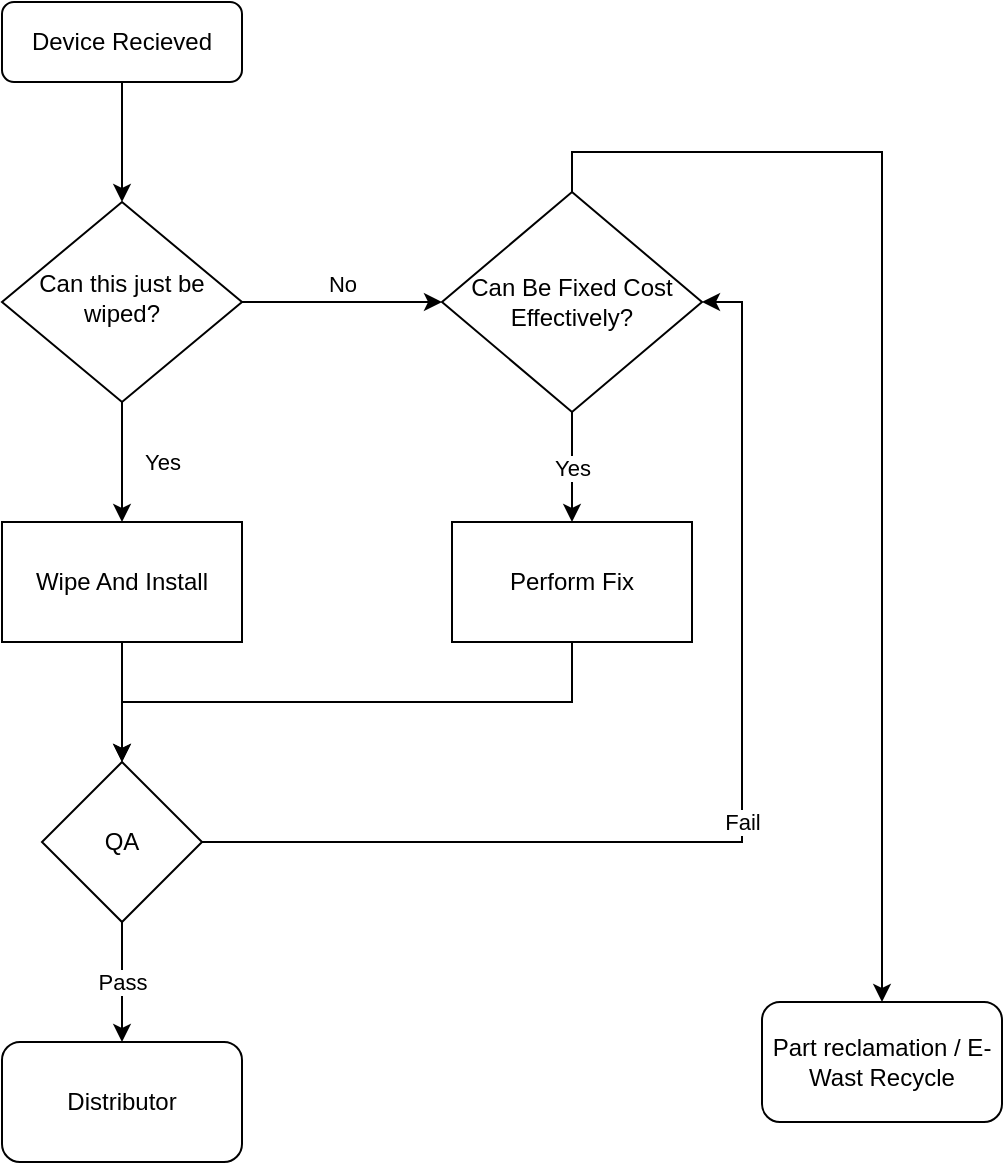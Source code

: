 <mxfile version="13.3.0" type="github"><diagram id="C5RBs43oDa-KdzZeNtuy" name="Page-1"><mxGraphModel dx="763" dy="1322" grid="1" gridSize="10" guides="1" tooltips="1" connect="1" arrows="1" fold="1" page="1" pageScale="1" pageWidth="827" pageHeight="1169" math="0" shadow="0"><root><mxCell id="WIyWlLk6GJQsqaUBKTNV-0"/><mxCell id="WIyWlLk6GJQsqaUBKTNV-1" parent="WIyWlLk6GJQsqaUBKTNV-0"/><mxCell id="WIyWlLk6GJQsqaUBKTNV-2" value="" style="rounded=0;html=1;jettySize=auto;orthogonalLoop=1;fontSize=11;endArrow=classic;endFill=1;endSize=6;strokeWidth=1;shadow=0;labelBackgroundColor=none;edgeStyle=orthogonalEdgeStyle;" parent="WIyWlLk6GJQsqaUBKTNV-1" source="WIyWlLk6GJQsqaUBKTNV-3" target="WIyWlLk6GJQsqaUBKTNV-6" edge="1"><mxGeometry relative="1" as="geometry"/></mxCell><mxCell id="WIyWlLk6GJQsqaUBKTNV-3" value="Device Recieved" style="rounded=1;whiteSpace=wrap;html=1;fontSize=12;glass=0;strokeWidth=1;shadow=0;" parent="WIyWlLk6GJQsqaUBKTNV-1" vertex="1"><mxGeometry x="170" y="70" width="120" height="40" as="geometry"/></mxCell><mxCell id="WIyWlLk6GJQsqaUBKTNV-4" value="Yes" style="rounded=0;html=1;jettySize=auto;orthogonalLoop=1;fontSize=11;endArrow=classic;endFill=1;endSize=6;strokeWidth=1;shadow=0;labelBackgroundColor=none;edgeStyle=orthogonalEdgeStyle;" parent="WIyWlLk6GJQsqaUBKTNV-1" source="WIyWlLk6GJQsqaUBKTNV-6" target="hbPkSJkGyIuz_8Rt4y-C-0" edge="1"><mxGeometry y="20" relative="1" as="geometry"><mxPoint as="offset"/><mxPoint x="230" y="330" as="targetPoint"/></mxGeometry></mxCell><mxCell id="WIyWlLk6GJQsqaUBKTNV-5" value="No" style="edgeStyle=orthogonalEdgeStyle;rounded=0;html=1;jettySize=auto;orthogonalLoop=1;fontSize=11;endArrow=classic;endFill=1;endSize=6;strokeWidth=1;shadow=0;labelBackgroundColor=none;" parent="WIyWlLk6GJQsqaUBKTNV-1" source="WIyWlLk6GJQsqaUBKTNV-6" edge="1"><mxGeometry y="10" relative="1" as="geometry"><mxPoint as="offset"/><mxPoint x="390" y="220" as="targetPoint"/></mxGeometry></mxCell><mxCell id="WIyWlLk6GJQsqaUBKTNV-6" value="Can this just be wiped?" style="rhombus;whiteSpace=wrap;html=1;shadow=0;fontFamily=Helvetica;fontSize=12;align=center;strokeWidth=1;spacing=6;spacingTop=-4;" parent="WIyWlLk6GJQsqaUBKTNV-1" vertex="1"><mxGeometry x="170" y="170" width="120" height="100" as="geometry"/></mxCell><mxCell id="hbPkSJkGyIuz_8Rt4y-C-2" style="edgeStyle=orthogonalEdgeStyle;rounded=0;orthogonalLoop=1;jettySize=auto;html=1;exitX=0.5;exitY=1;exitDx=0;exitDy=0;entryX=0.5;entryY=0;entryDx=0;entryDy=0;endArrow=classic;endFill=1;" edge="1" parent="WIyWlLk6GJQsqaUBKTNV-1" source="hbPkSJkGyIuz_8Rt4y-C-0" target="hbPkSJkGyIuz_8Rt4y-C-1"><mxGeometry relative="1" as="geometry"/></mxCell><mxCell id="hbPkSJkGyIuz_8Rt4y-C-0" value="&lt;div&gt;Wipe And Install&lt;/div&gt;" style="rounded=0;whiteSpace=wrap;html=1;" vertex="1" parent="WIyWlLk6GJQsqaUBKTNV-1"><mxGeometry x="170" y="330" width="120" height="60" as="geometry"/></mxCell><mxCell id="hbPkSJkGyIuz_8Rt4y-C-8" value="Pass" style="edgeStyle=orthogonalEdgeStyle;rounded=0;orthogonalLoop=1;jettySize=auto;html=1;" edge="1" parent="WIyWlLk6GJQsqaUBKTNV-1" source="hbPkSJkGyIuz_8Rt4y-C-1" target="hbPkSJkGyIuz_8Rt4y-C-3"><mxGeometry relative="1" as="geometry"/></mxCell><mxCell id="hbPkSJkGyIuz_8Rt4y-C-15" value="Fail" style="edgeStyle=orthogonalEdgeStyle;rounded=0;orthogonalLoop=1;jettySize=auto;html=1;entryX=1;entryY=0.5;entryDx=0;entryDy=0;endArrow=classic;endFill=1;endSize=6;" edge="1" parent="WIyWlLk6GJQsqaUBKTNV-1" source="hbPkSJkGyIuz_8Rt4y-C-1" target="hbPkSJkGyIuz_8Rt4y-C-9"><mxGeometry relative="1" as="geometry"><Array as="points"><mxPoint x="540" y="490"/><mxPoint x="540" y="220"/></Array></mxGeometry></mxCell><mxCell id="hbPkSJkGyIuz_8Rt4y-C-1" value="QA" style="rhombus;whiteSpace=wrap;html=1;" vertex="1" parent="WIyWlLk6GJQsqaUBKTNV-1"><mxGeometry x="190" y="450" width="80" height="80" as="geometry"/></mxCell><mxCell id="hbPkSJkGyIuz_8Rt4y-C-3" value="Distributor" style="rounded=1;whiteSpace=wrap;html=1;" vertex="1" parent="WIyWlLk6GJQsqaUBKTNV-1"><mxGeometry x="170" y="590" width="120" height="60" as="geometry"/></mxCell><mxCell id="hbPkSJkGyIuz_8Rt4y-C-14" value="Yes" style="edgeStyle=orthogonalEdgeStyle;rounded=0;orthogonalLoop=1;jettySize=auto;html=1;exitX=0.5;exitY=1;exitDx=0;exitDy=0;entryX=0.5;entryY=0;entryDx=0;entryDy=0;endArrow=classic;endFill=1;endSize=6;" edge="1" parent="WIyWlLk6GJQsqaUBKTNV-1" source="hbPkSJkGyIuz_8Rt4y-C-9" target="hbPkSJkGyIuz_8Rt4y-C-12"><mxGeometry relative="1" as="geometry"/></mxCell><mxCell id="hbPkSJkGyIuz_8Rt4y-C-16" style="edgeStyle=orthogonalEdgeStyle;rounded=0;orthogonalLoop=1;jettySize=auto;html=1;exitX=0.5;exitY=0;exitDx=0;exitDy=0;endArrow=classic;endFill=1;endSize=6;" edge="1" parent="WIyWlLk6GJQsqaUBKTNV-1" source="hbPkSJkGyIuz_8Rt4y-C-17"><mxGeometry relative="1" as="geometry"><mxPoint x="610" y="580" as="targetPoint"/></mxGeometry></mxCell><mxCell id="hbPkSJkGyIuz_8Rt4y-C-9" value="Can Be Fixed Cost Effectively?" style="rhombus;whiteSpace=wrap;html=1;" vertex="1" parent="WIyWlLk6GJQsqaUBKTNV-1"><mxGeometry x="390" y="165" width="130" height="110" as="geometry"/></mxCell><mxCell id="hbPkSJkGyIuz_8Rt4y-C-13" style="edgeStyle=orthogonalEdgeStyle;rounded=0;orthogonalLoop=1;jettySize=auto;html=1;exitX=0.5;exitY=1;exitDx=0;exitDy=0;entryX=0.5;entryY=0;entryDx=0;entryDy=0;endArrow=classic;endFill=1;endSize=6;" edge="1" parent="WIyWlLk6GJQsqaUBKTNV-1" source="hbPkSJkGyIuz_8Rt4y-C-12" target="hbPkSJkGyIuz_8Rt4y-C-1"><mxGeometry relative="1" as="geometry"/></mxCell><mxCell id="hbPkSJkGyIuz_8Rt4y-C-12" value="Perform Fix" style="rounded=0;whiteSpace=wrap;html=1;" vertex="1" parent="WIyWlLk6GJQsqaUBKTNV-1"><mxGeometry x="395" y="330" width="120" height="60" as="geometry"/></mxCell><mxCell id="hbPkSJkGyIuz_8Rt4y-C-17" value="Part reclamation / E-Wast Recycle" style="rounded=1;whiteSpace=wrap;html=1;" vertex="1" parent="WIyWlLk6GJQsqaUBKTNV-1"><mxGeometry x="550" y="570" width="120" height="60" as="geometry"/></mxCell><mxCell id="hbPkSJkGyIuz_8Rt4y-C-18" style="edgeStyle=orthogonalEdgeStyle;rounded=0;orthogonalLoop=1;jettySize=auto;html=1;exitX=0.5;exitY=0;exitDx=0;exitDy=0;endArrow=classic;endFill=1;endSize=6;" edge="1" parent="WIyWlLk6GJQsqaUBKTNV-1" source="hbPkSJkGyIuz_8Rt4y-C-9" target="hbPkSJkGyIuz_8Rt4y-C-17"><mxGeometry relative="1" as="geometry"><mxPoint x="610" y="580" as="targetPoint"/><mxPoint x="455" y="165" as="sourcePoint"/></mxGeometry></mxCell></root></mxGraphModel></diagram></mxfile>
